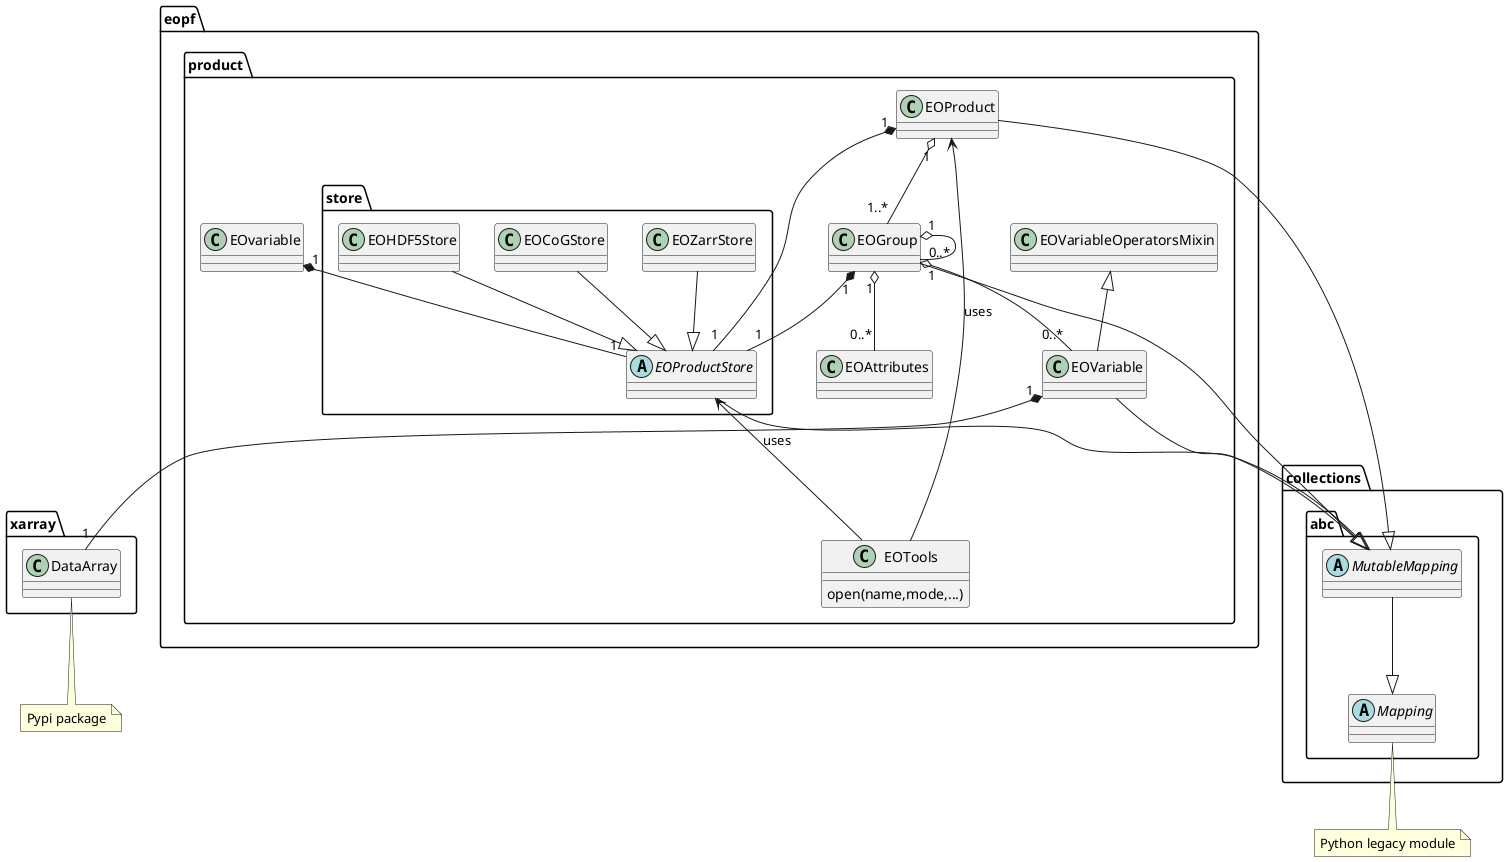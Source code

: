 @startuml
' left to right direction
package "eopf.product" {
    ' this class will be used as set of functions
    ' that giving access to the EOProducts
    ' just a design class and all methods should be available
    ' at the parent module level.
    class EOTools
    {
        open(name,mode,...)
    }

    class EOProduct
    class EOGroup
    class EOVariableOperatorsMixin
    class EOVariable

    package store
    {
        ' inspired by fsspec.spec.AbstractFileSystem
        abstract EOProductStore
        EOZarrStore --|> EOProductStore
        EOCoGStore --|> EOProductStore
        EOHDF5Store --|> EOProductStore
    }
    EOProduct <-- EOTools : uses

    EOProduct "1" o-- "1..*" EOGroup
    EOGroup "1" o-- "0..*" EOVariable
    EOGroup "1" o-- "0..*" EOGroup
    EOGroup "1" o-- "0..*" EOAttributes
    EOVariableOperatorsMixin <|-- EOVariable

    EOProductStore <-- EOTools : uses
    EOProduct "1" *-- "1" EOProductStore
    EOGroup "1" *-- "1" EOProductStore
    EOvariable "1" *-- "1" EOProductStore

}

package xarray {
    class DataArray
}
note bottom: Pypi package

package collections.abc {
    abstract MutableMapping
    abstract Mapping
    MutableMapping --|> Mapping
}
note bottom: Python legacy module

EOProduct --|> MutableMapping
EOGroup --|> MutableMapping
EOVariable --|> MutableMapping
EOProductStore --|> MutableMapping

EOVariable "1" *-- "1" DataArray

@enduml
